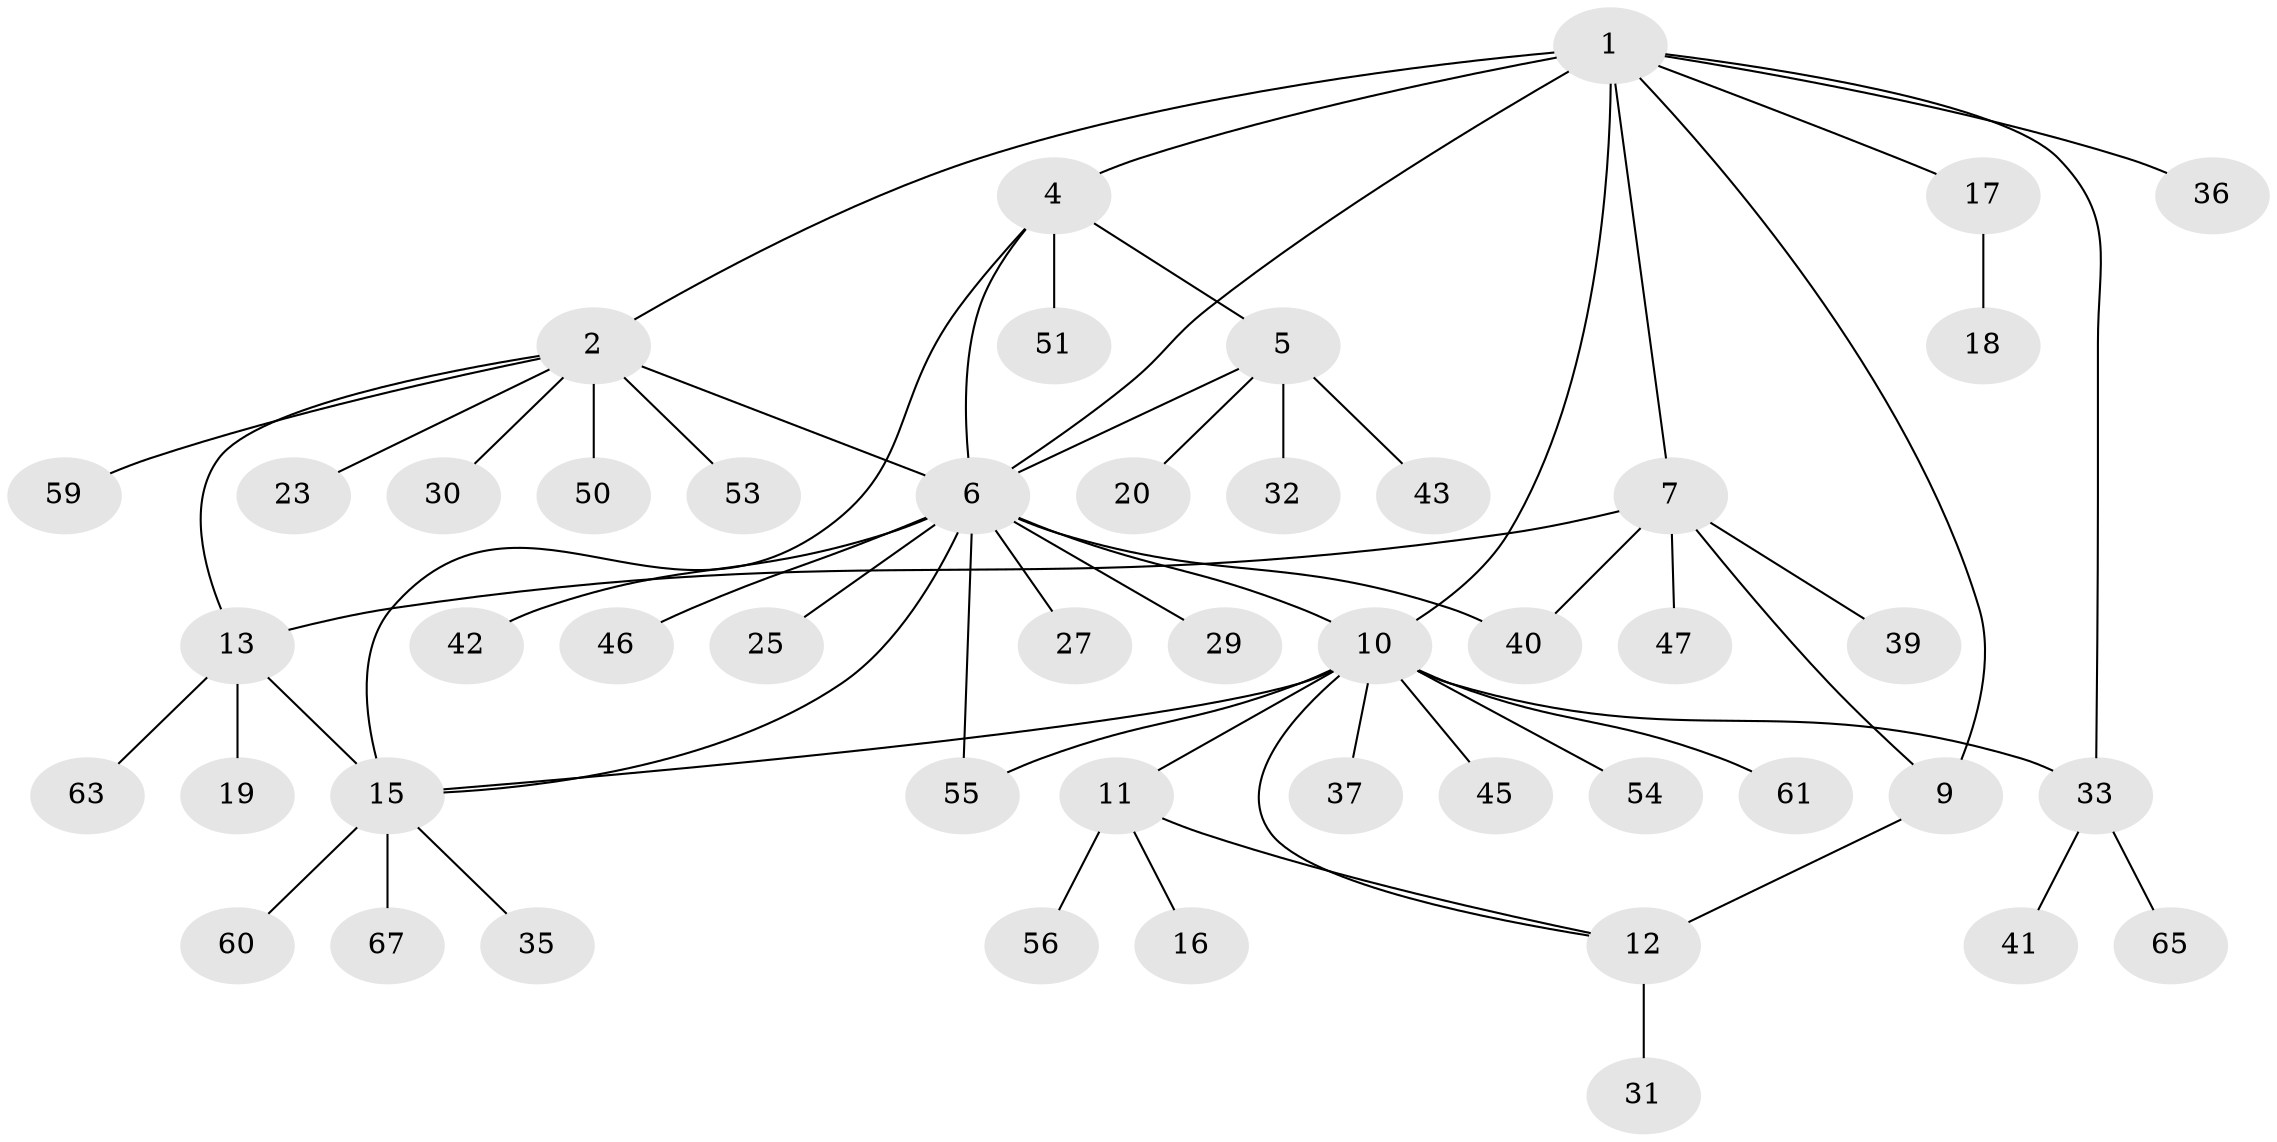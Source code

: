 // original degree distribution, {7: 0.05970149253731343, 4: 0.1044776119402985, 5: 0.05970149253731343, 12: 0.014925373134328358, 9: 0.014925373134328358, 2: 0.22388059701492538, 3: 0.029850746268656716, 1: 0.4925373134328358}
// Generated by graph-tools (version 1.1) at 2025/42/03/06/25 10:42:09]
// undirected, 48 vertices, 61 edges
graph export_dot {
graph [start="1"]
  node [color=gray90,style=filled];
  1 [super="+8"];
  2 [super="+3"];
  4 [super="+38"];
  5 [super="+26"];
  6 [super="+22"];
  7 [super="+48"];
  9;
  10 [super="+21"];
  11 [super="+28"];
  12 [super="+64"];
  13 [super="+14"];
  15 [super="+24"];
  16 [super="+49"];
  17;
  18 [super="+34"];
  19 [super="+57"];
  20 [super="+52"];
  23;
  25;
  27;
  29;
  30;
  31 [super="+62"];
  32;
  33 [super="+58"];
  35;
  36;
  37;
  39;
  40;
  41 [super="+44"];
  42;
  43;
  45;
  46;
  47 [super="+66"];
  50;
  51;
  53;
  54;
  55;
  56;
  59;
  60;
  61;
  63;
  65;
  67;
  1 -- 2 [weight=2];
  1 -- 6;
  1 -- 10;
  1 -- 36;
  1 -- 17;
  1 -- 4;
  1 -- 7;
  1 -- 9;
  1 -- 33;
  2 -- 50;
  2 -- 53;
  2 -- 30;
  2 -- 23;
  2 -- 59;
  2 -- 13;
  2 -- 6;
  4 -- 5;
  4 -- 6;
  4 -- 51;
  4 -- 15;
  5 -- 6;
  5 -- 20;
  5 -- 43;
  5 -- 32;
  6 -- 10;
  6 -- 15;
  6 -- 25;
  6 -- 27;
  6 -- 40;
  6 -- 42;
  6 -- 46;
  6 -- 55;
  6 -- 29;
  7 -- 9;
  7 -- 13;
  7 -- 39;
  7 -- 40;
  7 -- 47;
  9 -- 12 [weight=2];
  10 -- 11;
  10 -- 12;
  10 -- 15;
  10 -- 37;
  10 -- 45;
  10 -- 54;
  10 -- 33;
  10 -- 61;
  10 -- 55;
  11 -- 12;
  11 -- 16;
  11 -- 56;
  12 -- 31;
  13 -- 15 [weight=2];
  13 -- 63;
  13 -- 19;
  15 -- 35;
  15 -- 67;
  15 -- 60;
  17 -- 18;
  33 -- 41;
  33 -- 65;
}
